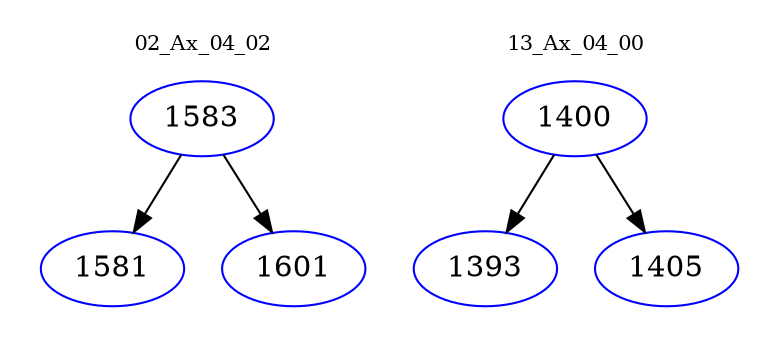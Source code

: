 digraph{
subgraph cluster_0 {
color = white
label = "02_Ax_04_02";
fontsize=10;
T0_1583 [label="1583", color="blue"]
T0_1583 -> T0_1581 [color="black"]
T0_1581 [label="1581", color="blue"]
T0_1583 -> T0_1601 [color="black"]
T0_1601 [label="1601", color="blue"]
}
subgraph cluster_1 {
color = white
label = "13_Ax_04_00";
fontsize=10;
T1_1400 [label="1400", color="blue"]
T1_1400 -> T1_1393 [color="black"]
T1_1393 [label="1393", color="blue"]
T1_1400 -> T1_1405 [color="black"]
T1_1405 [label="1405", color="blue"]
}
}
